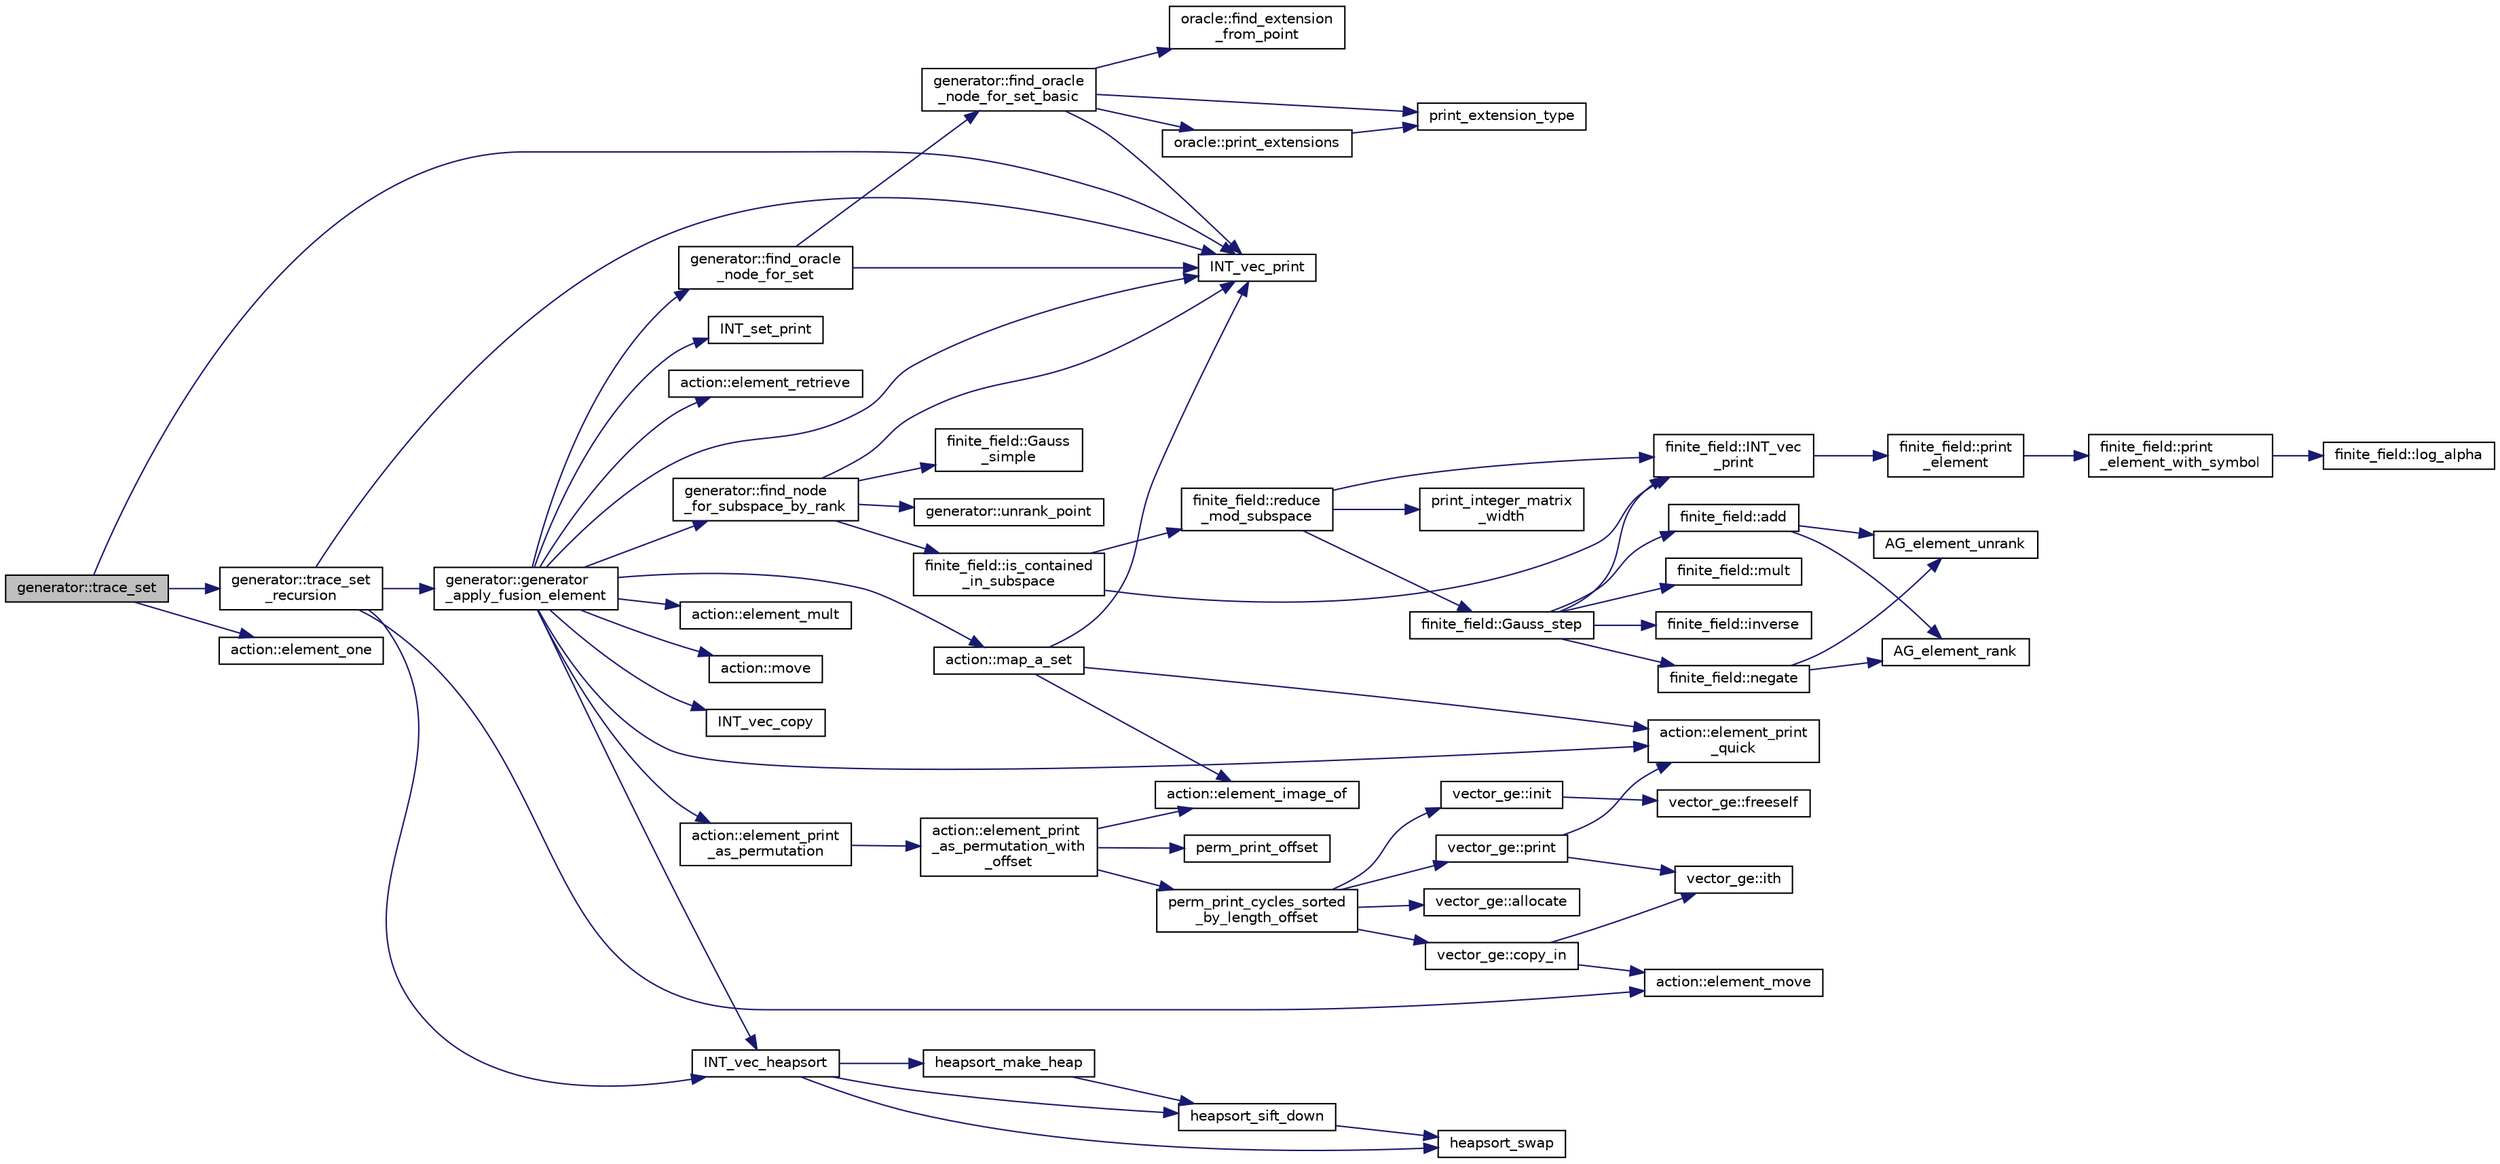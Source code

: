 digraph "generator::trace_set"
{
  edge [fontname="Helvetica",fontsize="10",labelfontname="Helvetica",labelfontsize="10"];
  node [fontname="Helvetica",fontsize="10",shape=record];
  rankdir="LR";
  Node21473 [label="generator::trace_set",height=0.2,width=0.4,color="black", fillcolor="grey75", style="filled", fontcolor="black"];
  Node21473 -> Node21474 [color="midnightblue",fontsize="10",style="solid",fontname="Helvetica"];
  Node21474 [label="INT_vec_print",height=0.2,width=0.4,color="black", fillcolor="white", style="filled",URL="$df/dbf/sajeeb_8_c.html#a79a5901af0b47dd0d694109543c027fe"];
  Node21473 -> Node21475 [color="midnightblue",fontsize="10",style="solid",fontname="Helvetica"];
  Node21475 [label="action::element_one",height=0.2,width=0.4,color="black", fillcolor="white", style="filled",URL="$d2/d86/classaction.html#a780a105daf04d6d1fe7e2f63b3c88e3b"];
  Node21473 -> Node21476 [color="midnightblue",fontsize="10",style="solid",fontname="Helvetica"];
  Node21476 [label="generator::trace_set\l_recursion",height=0.2,width=0.4,color="black", fillcolor="white", style="filled",URL="$d7/d73/classgenerator.html#aede118133e199ff6a1a381c7da8366b4"];
  Node21476 -> Node21474 [color="midnightblue",fontsize="10",style="solid",fontname="Helvetica"];
  Node21476 -> Node21477 [color="midnightblue",fontsize="10",style="solid",fontname="Helvetica"];
  Node21477 [label="INT_vec_heapsort",height=0.2,width=0.4,color="black", fillcolor="white", style="filled",URL="$d5/de2/foundations_2data__structures_2data__structures_8h.html#a3590ad9987f801fbfc94634300182f39"];
  Node21477 -> Node21478 [color="midnightblue",fontsize="10",style="solid",fontname="Helvetica"];
  Node21478 [label="heapsort_make_heap",height=0.2,width=0.4,color="black", fillcolor="white", style="filled",URL="$d4/dd7/sorting_8_c.html#a42f24453d7d77eeb1338ebd1a13cfdbb"];
  Node21478 -> Node21479 [color="midnightblue",fontsize="10",style="solid",fontname="Helvetica"];
  Node21479 [label="heapsort_sift_down",height=0.2,width=0.4,color="black", fillcolor="white", style="filled",URL="$d4/dd7/sorting_8_c.html#a65cbb1a6a3f01f511673705437ddc18b"];
  Node21479 -> Node21480 [color="midnightblue",fontsize="10",style="solid",fontname="Helvetica"];
  Node21480 [label="heapsort_swap",height=0.2,width=0.4,color="black", fillcolor="white", style="filled",URL="$d4/dd7/sorting_8_c.html#a8f048362e6065297b19b6975bcbbfcc6"];
  Node21477 -> Node21480 [color="midnightblue",fontsize="10",style="solid",fontname="Helvetica"];
  Node21477 -> Node21479 [color="midnightblue",fontsize="10",style="solid",fontname="Helvetica"];
  Node21476 -> Node21481 [color="midnightblue",fontsize="10",style="solid",fontname="Helvetica"];
  Node21481 [label="generator::generator\l_apply_fusion_element",height=0.2,width=0.4,color="black", fillcolor="white", style="filled",URL="$d7/d73/classgenerator.html#a5e555672da45c6fbc2c5b2d2aa9bb537"];
  Node21481 -> Node21482 [color="midnightblue",fontsize="10",style="solid",fontname="Helvetica"];
  Node21482 [label="INT_set_print",height=0.2,width=0.4,color="black", fillcolor="white", style="filled",URL="$df/dbf/sajeeb_8_c.html#a97614645ec11df30e0e896367f91ffd9"];
  Node21481 -> Node21483 [color="midnightblue",fontsize="10",style="solid",fontname="Helvetica"];
  Node21483 [label="action::element_retrieve",height=0.2,width=0.4,color="black", fillcolor="white", style="filled",URL="$d2/d86/classaction.html#ad28f6f8810ffbad64c1490f78e51e2b1"];
  Node21481 -> Node21484 [color="midnightblue",fontsize="10",style="solid",fontname="Helvetica"];
  Node21484 [label="action::element_print\l_quick",height=0.2,width=0.4,color="black", fillcolor="white", style="filled",URL="$d2/d86/classaction.html#a4844680cf6750396f76494a28655265b"];
  Node21481 -> Node21485 [color="midnightblue",fontsize="10",style="solid",fontname="Helvetica"];
  Node21485 [label="action::element_print\l_as_permutation",height=0.2,width=0.4,color="black", fillcolor="white", style="filled",URL="$d2/d86/classaction.html#a2975618a8203187b688a67c947150bb8"];
  Node21485 -> Node21486 [color="midnightblue",fontsize="10",style="solid",fontname="Helvetica"];
  Node21486 [label="action::element_print\l_as_permutation_with\l_offset",height=0.2,width=0.4,color="black", fillcolor="white", style="filled",URL="$d2/d86/classaction.html#addd61d869434abaad431124a6d858396"];
  Node21486 -> Node21487 [color="midnightblue",fontsize="10",style="solid",fontname="Helvetica"];
  Node21487 [label="action::element_image_of",height=0.2,width=0.4,color="black", fillcolor="white", style="filled",URL="$d2/d86/classaction.html#ae09559d4537a048fc860f8a74a31393d"];
  Node21486 -> Node21488 [color="midnightblue",fontsize="10",style="solid",fontname="Helvetica"];
  Node21488 [label="perm_print_offset",height=0.2,width=0.4,color="black", fillcolor="white", style="filled",URL="$d2/d7c/combinatorics_8_c.html#ab87deef2ba9e4d2ce386a19eeaffecf3"];
  Node21486 -> Node21489 [color="midnightblue",fontsize="10",style="solid",fontname="Helvetica"];
  Node21489 [label="perm_print_cycles_sorted\l_by_length_offset",height=0.2,width=0.4,color="black", fillcolor="white", style="filled",URL="$d5/d90/action__global_8_c.html#a9d1f2e34879c04dbc45d08984a8066e3"];
  Node21489 -> Node21490 [color="midnightblue",fontsize="10",style="solid",fontname="Helvetica"];
  Node21490 [label="vector_ge::init",height=0.2,width=0.4,color="black", fillcolor="white", style="filled",URL="$d4/d6e/classvector__ge.html#afe1d6befd1f1501e6be34afbaa9d30a8"];
  Node21490 -> Node21491 [color="midnightblue",fontsize="10",style="solid",fontname="Helvetica"];
  Node21491 [label="vector_ge::freeself",height=0.2,width=0.4,color="black", fillcolor="white", style="filled",URL="$d4/d6e/classvector__ge.html#aa002e4b715cc73a9b8b367d29700b452"];
  Node21489 -> Node21492 [color="midnightblue",fontsize="10",style="solid",fontname="Helvetica"];
  Node21492 [label="vector_ge::allocate",height=0.2,width=0.4,color="black", fillcolor="white", style="filled",URL="$d4/d6e/classvector__ge.html#a35b062a9201b30f0a87bf87702d243ae"];
  Node21489 -> Node21493 [color="midnightblue",fontsize="10",style="solid",fontname="Helvetica"];
  Node21493 [label="vector_ge::copy_in",height=0.2,width=0.4,color="black", fillcolor="white", style="filled",URL="$d4/d6e/classvector__ge.html#ad02ebf2d4e8bbf095685aea921999145"];
  Node21493 -> Node21494 [color="midnightblue",fontsize="10",style="solid",fontname="Helvetica"];
  Node21494 [label="vector_ge::ith",height=0.2,width=0.4,color="black", fillcolor="white", style="filled",URL="$d4/d6e/classvector__ge.html#a1ff002e8b746a9beb119d57dcd4a15ff"];
  Node21493 -> Node21495 [color="midnightblue",fontsize="10",style="solid",fontname="Helvetica"];
  Node21495 [label="action::element_move",height=0.2,width=0.4,color="black", fillcolor="white", style="filled",URL="$d2/d86/classaction.html#a550947491bbb534d3d7951f50198a874"];
  Node21489 -> Node21496 [color="midnightblue",fontsize="10",style="solid",fontname="Helvetica"];
  Node21496 [label="vector_ge::print",height=0.2,width=0.4,color="black", fillcolor="white", style="filled",URL="$d4/d6e/classvector__ge.html#a0d260cce035c20b32d7989c50670aa8a"];
  Node21496 -> Node21484 [color="midnightblue",fontsize="10",style="solid",fontname="Helvetica"];
  Node21496 -> Node21494 [color="midnightblue",fontsize="10",style="solid",fontname="Helvetica"];
  Node21481 -> Node21474 [color="midnightblue",fontsize="10",style="solid",fontname="Helvetica"];
  Node21481 -> Node21497 [color="midnightblue",fontsize="10",style="solid",fontname="Helvetica"];
  Node21497 [label="action::map_a_set",height=0.2,width=0.4,color="black", fillcolor="white", style="filled",URL="$d2/d86/classaction.html#a600e542e5aeca2a46f18110e027947e0"];
  Node21497 -> Node21484 [color="midnightblue",fontsize="10",style="solid",fontname="Helvetica"];
  Node21497 -> Node21474 [color="midnightblue",fontsize="10",style="solid",fontname="Helvetica"];
  Node21497 -> Node21487 [color="midnightblue",fontsize="10",style="solid",fontname="Helvetica"];
  Node21481 -> Node21498 [color="midnightblue",fontsize="10",style="solid",fontname="Helvetica"];
  Node21498 [label="action::element_mult",height=0.2,width=0.4,color="black", fillcolor="white", style="filled",URL="$d2/d86/classaction.html#ae9e36b2cae1f0f7bd7144097fa9a34b3"];
  Node21481 -> Node21499 [color="midnightblue",fontsize="10",style="solid",fontname="Helvetica"];
  Node21499 [label="action::move",height=0.2,width=0.4,color="black", fillcolor="white", style="filled",URL="$d2/d86/classaction.html#ab857fef69d8687a7926a9e4a00dd77ee"];
  Node21481 -> Node21500 [color="midnightblue",fontsize="10",style="solid",fontname="Helvetica"];
  Node21500 [label="generator::find_node\l_for_subspace_by_rank",height=0.2,width=0.4,color="black", fillcolor="white", style="filled",URL="$d7/d73/classgenerator.html#ad118a5102c2f16c7bed14ee432fe70b2"];
  Node21500 -> Node21474 [color="midnightblue",fontsize="10",style="solid",fontname="Helvetica"];
  Node21500 -> Node21501 [color="midnightblue",fontsize="10",style="solid",fontname="Helvetica"];
  Node21501 [label="generator::unrank_point",height=0.2,width=0.4,color="black", fillcolor="white", style="filled",URL="$d7/d73/classgenerator.html#ad8842983b197430759b0588712c26693"];
  Node21500 -> Node21502 [color="midnightblue",fontsize="10",style="solid",fontname="Helvetica"];
  Node21502 [label="finite_field::Gauss\l_simple",height=0.2,width=0.4,color="black", fillcolor="white", style="filled",URL="$df/d5a/classfinite__field.html#aba4950590e24a1ce323f292cf47b3307"];
  Node21500 -> Node21503 [color="midnightblue",fontsize="10",style="solid",fontname="Helvetica"];
  Node21503 [label="finite_field::is_contained\l_in_subspace",height=0.2,width=0.4,color="black", fillcolor="white", style="filled",URL="$df/d5a/classfinite__field.html#a21d04fc4ddc2f03fb3401656f14abb72"];
  Node21503 -> Node21504 [color="midnightblue",fontsize="10",style="solid",fontname="Helvetica"];
  Node21504 [label="finite_field::INT_vec\l_print",height=0.2,width=0.4,color="black", fillcolor="white", style="filled",URL="$df/d5a/classfinite__field.html#a9c33a61dedc197e37b014b6f8dc07f06"];
  Node21504 -> Node21505 [color="midnightblue",fontsize="10",style="solid",fontname="Helvetica"];
  Node21505 [label="finite_field::print\l_element",height=0.2,width=0.4,color="black", fillcolor="white", style="filled",URL="$df/d5a/classfinite__field.html#ab7d1f59c043d7696b8b47c92d0fedad5"];
  Node21505 -> Node21506 [color="midnightblue",fontsize="10",style="solid",fontname="Helvetica"];
  Node21506 [label="finite_field::print\l_element_with_symbol",height=0.2,width=0.4,color="black", fillcolor="white", style="filled",URL="$df/d5a/classfinite__field.html#aa0180c961aa4a0a8934cb4dc82e38a4d"];
  Node21506 -> Node21507 [color="midnightblue",fontsize="10",style="solid",fontname="Helvetica"];
  Node21507 [label="finite_field::log_alpha",height=0.2,width=0.4,color="black", fillcolor="white", style="filled",URL="$df/d5a/classfinite__field.html#a446a83ae0d281ddf44215626f0097305"];
  Node21503 -> Node21508 [color="midnightblue",fontsize="10",style="solid",fontname="Helvetica"];
  Node21508 [label="finite_field::reduce\l_mod_subspace",height=0.2,width=0.4,color="black", fillcolor="white", style="filled",URL="$df/d5a/classfinite__field.html#a58c58854e54819ab1f3b1df2a12423ad"];
  Node21508 -> Node21504 [color="midnightblue",fontsize="10",style="solid",fontname="Helvetica"];
  Node21508 -> Node21509 [color="midnightblue",fontsize="10",style="solid",fontname="Helvetica"];
  Node21509 [label="print_integer_matrix\l_width",height=0.2,width=0.4,color="black", fillcolor="white", style="filled",URL="$d5/db4/io__and__os_8h.html#aa78f3e73fc2179251bd15adbcc31573f"];
  Node21508 -> Node21510 [color="midnightblue",fontsize="10",style="solid",fontname="Helvetica"];
  Node21510 [label="finite_field::Gauss_step",height=0.2,width=0.4,color="black", fillcolor="white", style="filled",URL="$df/d5a/classfinite__field.html#a888228cd0bdf000bd4d44cf4d1ad62ce"];
  Node21510 -> Node21504 [color="midnightblue",fontsize="10",style="solid",fontname="Helvetica"];
  Node21510 -> Node21511 [color="midnightblue",fontsize="10",style="solid",fontname="Helvetica"];
  Node21511 [label="finite_field::negate",height=0.2,width=0.4,color="black", fillcolor="white", style="filled",URL="$df/d5a/classfinite__field.html#aa9d798298f25d4a9262b5bc5f1733e31"];
  Node21511 -> Node21512 [color="midnightblue",fontsize="10",style="solid",fontname="Helvetica"];
  Node21512 [label="AG_element_unrank",height=0.2,width=0.4,color="black", fillcolor="white", style="filled",URL="$d4/d67/geometry_8h.html#a4a33b86c87b2879b97cfa1327abe2885"];
  Node21511 -> Node21513 [color="midnightblue",fontsize="10",style="solid",fontname="Helvetica"];
  Node21513 [label="AG_element_rank",height=0.2,width=0.4,color="black", fillcolor="white", style="filled",URL="$d4/d67/geometry_8h.html#ab2ac908d07dd8038fd996e26bdc75c17"];
  Node21510 -> Node21514 [color="midnightblue",fontsize="10",style="solid",fontname="Helvetica"];
  Node21514 [label="finite_field::mult",height=0.2,width=0.4,color="black", fillcolor="white", style="filled",URL="$df/d5a/classfinite__field.html#a24fb5917aa6d4d656fd855b7f44a13b0"];
  Node21510 -> Node21515 [color="midnightblue",fontsize="10",style="solid",fontname="Helvetica"];
  Node21515 [label="finite_field::inverse",height=0.2,width=0.4,color="black", fillcolor="white", style="filled",URL="$df/d5a/classfinite__field.html#a69f2a12c01e70b7ce2d115c5221c9cdd"];
  Node21510 -> Node21516 [color="midnightblue",fontsize="10",style="solid",fontname="Helvetica"];
  Node21516 [label="finite_field::add",height=0.2,width=0.4,color="black", fillcolor="white", style="filled",URL="$df/d5a/classfinite__field.html#a8f12328a27500f3c7be0c849ebbc9d14"];
  Node21516 -> Node21512 [color="midnightblue",fontsize="10",style="solid",fontname="Helvetica"];
  Node21516 -> Node21513 [color="midnightblue",fontsize="10",style="solid",fontname="Helvetica"];
  Node21481 -> Node21517 [color="midnightblue",fontsize="10",style="solid",fontname="Helvetica"];
  Node21517 [label="INT_vec_copy",height=0.2,width=0.4,color="black", fillcolor="white", style="filled",URL="$df/dbf/sajeeb_8_c.html#ac2d875e27e009af6ec04d17254d11075"];
  Node21481 -> Node21477 [color="midnightblue",fontsize="10",style="solid",fontname="Helvetica"];
  Node21481 -> Node21518 [color="midnightblue",fontsize="10",style="solid",fontname="Helvetica"];
  Node21518 [label="generator::find_oracle\l_node_for_set",height=0.2,width=0.4,color="black", fillcolor="white", style="filled",URL="$d7/d73/classgenerator.html#acdf58f4d0bdb6a88af63cdd5fb5d6bff"];
  Node21518 -> Node21474 [color="midnightblue",fontsize="10",style="solid",fontname="Helvetica"];
  Node21518 -> Node21519 [color="midnightblue",fontsize="10",style="solid",fontname="Helvetica"];
  Node21519 [label="generator::find_oracle\l_node_for_set_basic",height=0.2,width=0.4,color="black", fillcolor="white", style="filled",URL="$d7/d73/classgenerator.html#aef74bcab80fb84791767d56f6cc1464f"];
  Node21519 -> Node21474 [color="midnightblue",fontsize="10",style="solid",fontname="Helvetica"];
  Node21519 -> Node21520 [color="midnightblue",fontsize="10",style="solid",fontname="Helvetica"];
  Node21520 [label="oracle::find_extension\l_from_point",height=0.2,width=0.4,color="black", fillcolor="white", style="filled",URL="$d7/da7/classoracle.html#aa6091b5a2260435d706a61ddc06ad1a4"];
  Node21519 -> Node21521 [color="midnightblue",fontsize="10",style="solid",fontname="Helvetica"];
  Node21521 [label="oracle::print_extensions",height=0.2,width=0.4,color="black", fillcolor="white", style="filled",URL="$d7/da7/classoracle.html#a6ea212ee0158a6c6146d54f79ba0e9f3"];
  Node21521 -> Node21522 [color="midnightblue",fontsize="10",style="solid",fontname="Helvetica"];
  Node21522 [label="print_extension_type",height=0.2,width=0.4,color="black", fillcolor="white", style="filled",URL="$da/d10/other_8h.html#ab39242254c1c0bce13010118473d8c74"];
  Node21519 -> Node21522 [color="midnightblue",fontsize="10",style="solid",fontname="Helvetica"];
  Node21476 -> Node21495 [color="midnightblue",fontsize="10",style="solid",fontname="Helvetica"];
}
